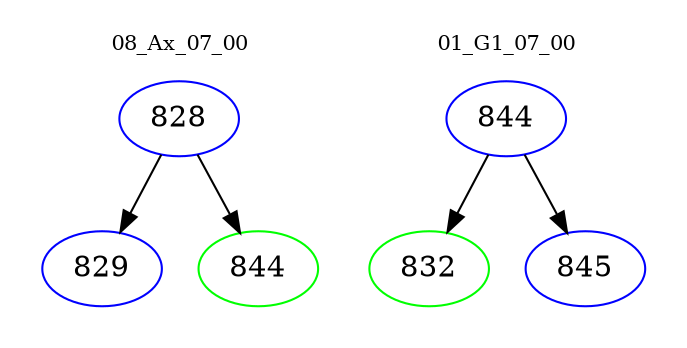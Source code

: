 digraph{
subgraph cluster_0 {
color = white
label = "08_Ax_07_00";
fontsize=10;
T0_828 [label="828", color="blue"]
T0_828 -> T0_829 [color="black"]
T0_829 [label="829", color="blue"]
T0_828 -> T0_844 [color="black"]
T0_844 [label="844", color="green"]
}
subgraph cluster_1 {
color = white
label = "01_G1_07_00";
fontsize=10;
T1_844 [label="844", color="blue"]
T1_844 -> T1_832 [color="black"]
T1_832 [label="832", color="green"]
T1_844 -> T1_845 [color="black"]
T1_845 [label="845", color="blue"]
}
}
